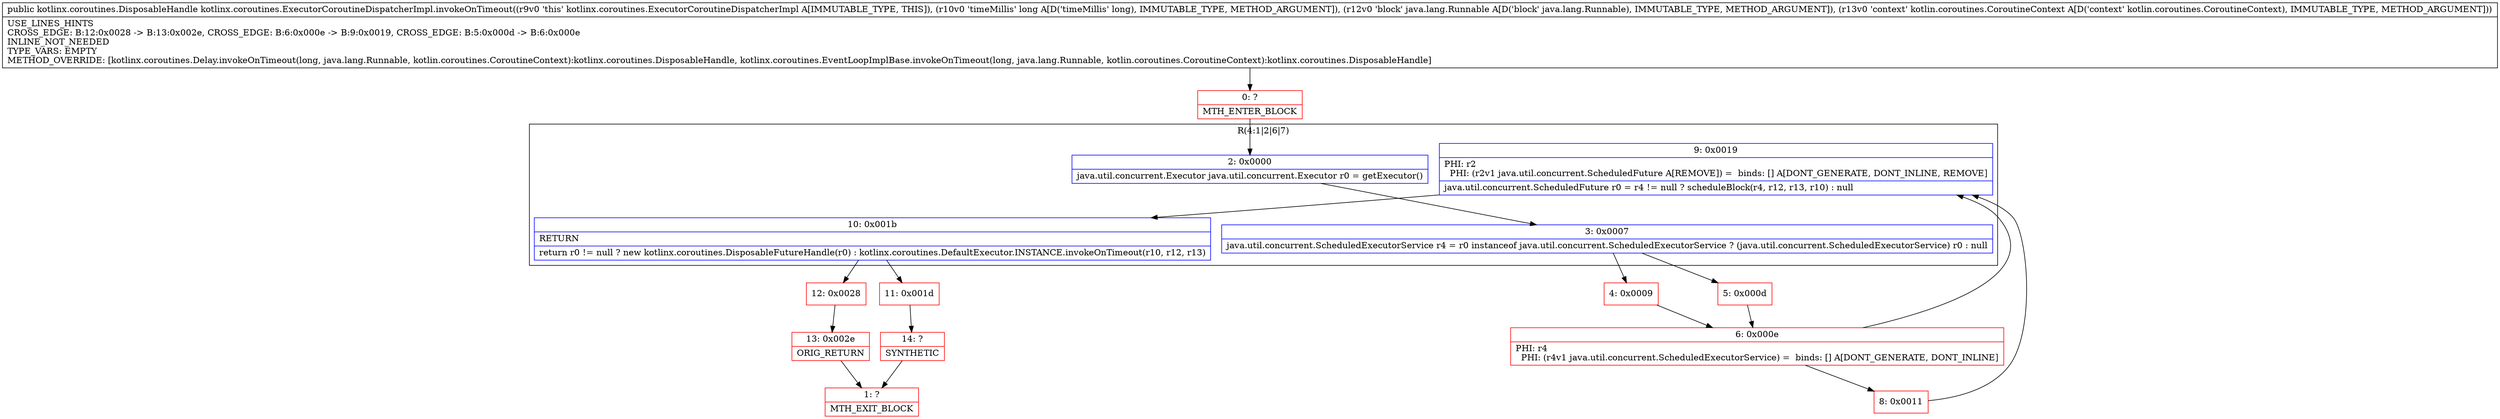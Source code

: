 digraph "CFG forkotlinx.coroutines.ExecutorCoroutineDispatcherImpl.invokeOnTimeout(JLjava\/lang\/Runnable;Lkotlin\/coroutines\/CoroutineContext;)Lkotlinx\/coroutines\/DisposableHandle;" {
subgraph cluster_Region_769377121 {
label = "R(4:1|2|6|7)";
node [shape=record,color=blue];
Node_2 [shape=record,label="{2\:\ 0x0000|java.util.concurrent.Executor java.util.concurrent.Executor r0 = getExecutor()\l}"];
Node_3 [shape=record,label="{3\:\ 0x0007|java.util.concurrent.ScheduledExecutorService r4 = r0 instanceof java.util.concurrent.ScheduledExecutorService ? (java.util.concurrent.ScheduledExecutorService) r0 : null\l}"];
Node_9 [shape=record,label="{9\:\ 0x0019|PHI: r2 \l  PHI: (r2v1 java.util.concurrent.ScheduledFuture A[REMOVE]) =  binds: [] A[DONT_GENERATE, DONT_INLINE, REMOVE]\l|java.util.concurrent.ScheduledFuture r0 = r4 != null ? scheduleBlock(r4, r12, r13, r10) : null\l}"];
Node_10 [shape=record,label="{10\:\ 0x001b|RETURN\l|return r0 != null ? new kotlinx.coroutines.DisposableFutureHandle(r0) : kotlinx.coroutines.DefaultExecutor.INSTANCE.invokeOnTimeout(r10, r12, r13)\l}"];
}
Node_0 [shape=record,color=red,label="{0\:\ ?|MTH_ENTER_BLOCK\l}"];
Node_4 [shape=record,color=red,label="{4\:\ 0x0009}"];
Node_6 [shape=record,color=red,label="{6\:\ 0x000e|PHI: r4 \l  PHI: (r4v1 java.util.concurrent.ScheduledExecutorService) =  binds: [] A[DONT_GENERATE, DONT_INLINE]\l}"];
Node_8 [shape=record,color=red,label="{8\:\ 0x0011}"];
Node_11 [shape=record,color=red,label="{11\:\ 0x001d}"];
Node_14 [shape=record,color=red,label="{14\:\ ?|SYNTHETIC\l}"];
Node_1 [shape=record,color=red,label="{1\:\ ?|MTH_EXIT_BLOCK\l}"];
Node_12 [shape=record,color=red,label="{12\:\ 0x0028}"];
Node_13 [shape=record,color=red,label="{13\:\ 0x002e|ORIG_RETURN\l}"];
Node_5 [shape=record,color=red,label="{5\:\ 0x000d}"];
MethodNode[shape=record,label="{public kotlinx.coroutines.DisposableHandle kotlinx.coroutines.ExecutorCoroutineDispatcherImpl.invokeOnTimeout((r9v0 'this' kotlinx.coroutines.ExecutorCoroutineDispatcherImpl A[IMMUTABLE_TYPE, THIS]), (r10v0 'timeMillis' long A[D('timeMillis' long), IMMUTABLE_TYPE, METHOD_ARGUMENT]), (r12v0 'block' java.lang.Runnable A[D('block' java.lang.Runnable), IMMUTABLE_TYPE, METHOD_ARGUMENT]), (r13v0 'context' kotlin.coroutines.CoroutineContext A[D('context' kotlin.coroutines.CoroutineContext), IMMUTABLE_TYPE, METHOD_ARGUMENT]))  | USE_LINES_HINTS\lCROSS_EDGE: B:12:0x0028 \-\> B:13:0x002e, CROSS_EDGE: B:6:0x000e \-\> B:9:0x0019, CROSS_EDGE: B:5:0x000d \-\> B:6:0x000e\lINLINE_NOT_NEEDED\lTYPE_VARS: EMPTY\lMETHOD_OVERRIDE: [kotlinx.coroutines.Delay.invokeOnTimeout(long, java.lang.Runnable, kotlin.coroutines.CoroutineContext):kotlinx.coroutines.DisposableHandle, kotlinx.coroutines.EventLoopImplBase.invokeOnTimeout(long, java.lang.Runnable, kotlin.coroutines.CoroutineContext):kotlinx.coroutines.DisposableHandle]\l}"];
MethodNode -> Node_0;Node_2 -> Node_3;
Node_3 -> Node_4;
Node_3 -> Node_5;
Node_9 -> Node_10;
Node_10 -> Node_11;
Node_10 -> Node_12;
Node_0 -> Node_2;
Node_4 -> Node_6;
Node_6 -> Node_8;
Node_6 -> Node_9;
Node_8 -> Node_9;
Node_11 -> Node_14;
Node_14 -> Node_1;
Node_12 -> Node_13;
Node_13 -> Node_1;
Node_5 -> Node_6;
}

